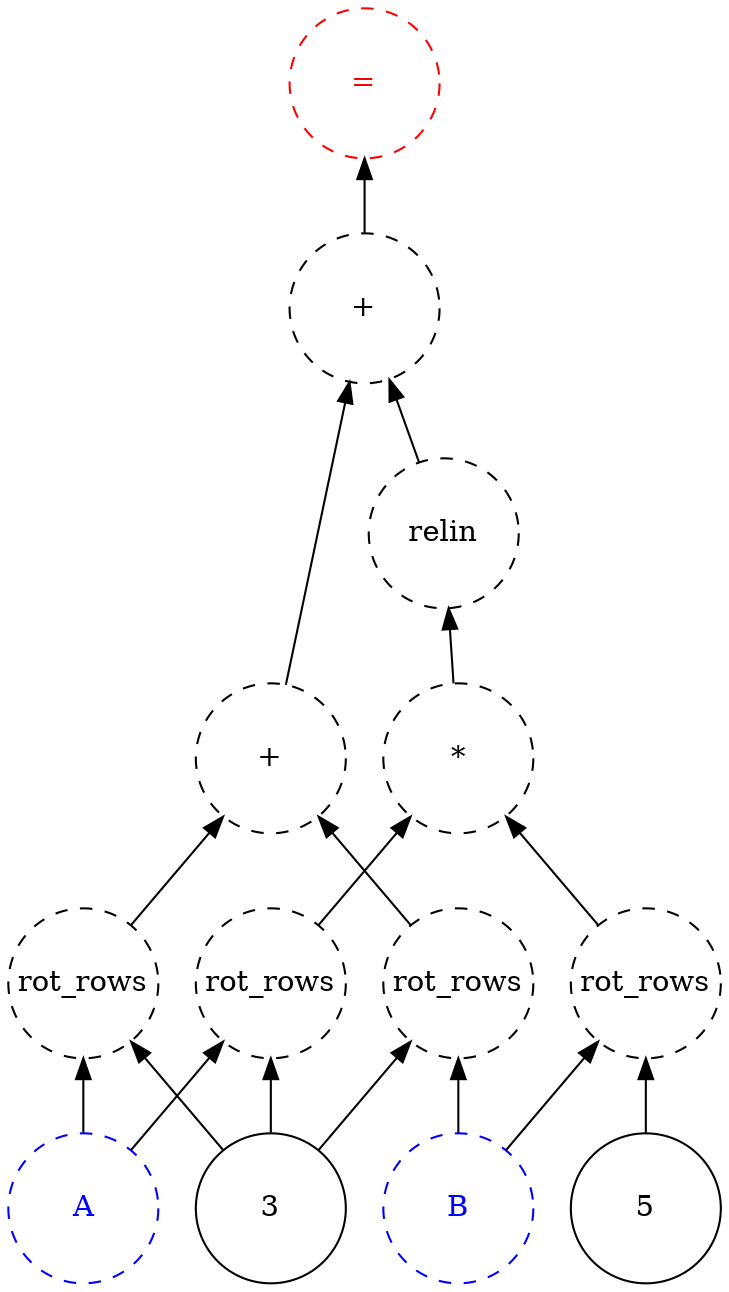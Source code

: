 digraph "test1" {
node [shape=circle width=1 margin=0]
edge [dir=back]
3 [label="3" style=solid]
ciphertext1 [label="B" style=dashed color=blue fontcolor=blue]
ciphertext7 [label="rot_rows" style=dashed]
ciphertext7 -> ciphertext1
ciphertext7 -> 3
ciphertext0 [label="A" style=dashed color=blue fontcolor=blue]
ciphertext6 [label="rot_rows" style=dashed]
ciphertext6 -> ciphertext0
ciphertext6 -> 3
ciphertext8 [label="+" style=dashed]
ciphertext8 -> ciphertext6
ciphertext8 -> ciphertext7
5 [label="5" style=solid]
ciphertext4 [label="rot_rows" style=dashed]
ciphertext4 -> ciphertext1
ciphertext4 -> 5
ciphertext3 [label="rot_rows" style=dashed]
ciphertext3 -> ciphertext0
ciphertext3 -> 3
ciphertext5 [label="*" style=dashed]
ciphertext5 -> ciphertext3
ciphertext5 -> ciphertext4
ciphertext5relin0 [label="relin" style=dashed]
ciphertext5relin0 -> ciphertext5
ciphertext9 [label="+" style=dashed]
ciphertext9 -> ciphertext5relin0
ciphertext9 -> ciphertext8
ciphertext10 [label="=" style=dashed color=red fontcolor=red]
ciphertext10 -> ciphertext9
}
